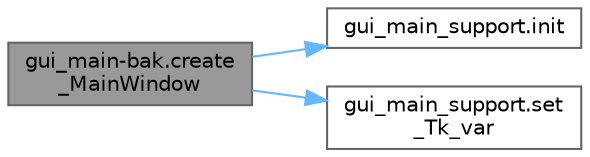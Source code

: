 digraph "gui_main-bak.create_MainWindow"
{
 // LATEX_PDF_SIZE
  bgcolor="transparent";
  edge [fontname=Helvetica,fontsize=10,labelfontname=Helvetica,labelfontsize=10];
  node [fontname=Helvetica,fontsize=10,shape=box,height=0.2,width=0.4];
  rankdir="LR";
  Node1 [id="Node000001",label="gui_main-bak.create\l_MainWindow",height=0.2,width=0.4,color="gray40", fillcolor="grey60", style="filled", fontcolor="black",tooltip=" "];
  Node1 -> Node2 [id="edge1_Node000001_Node000002",color="steelblue1",style="solid",tooltip=" "];
  Node2 [id="Node000002",label="gui_main_support.init",height=0.2,width=0.4,color="grey40", fillcolor="white", style="filled",URL="$namespacegui__main__support.html#a9c8c683b6d55c5f8a8719f88bf2c7235",tooltip=" "];
  Node1 -> Node3 [id="edge2_Node000001_Node000003",color="steelblue1",style="solid",tooltip=" "];
  Node3 [id="Node000003",label="gui_main_support.set\l_Tk_var",height=0.2,width=0.4,color="grey40", fillcolor="white", style="filled",URL="$namespacegui__main__support.html#ad4021a38a1e51dd063f1450c229b9d64",tooltip=" "];
}
